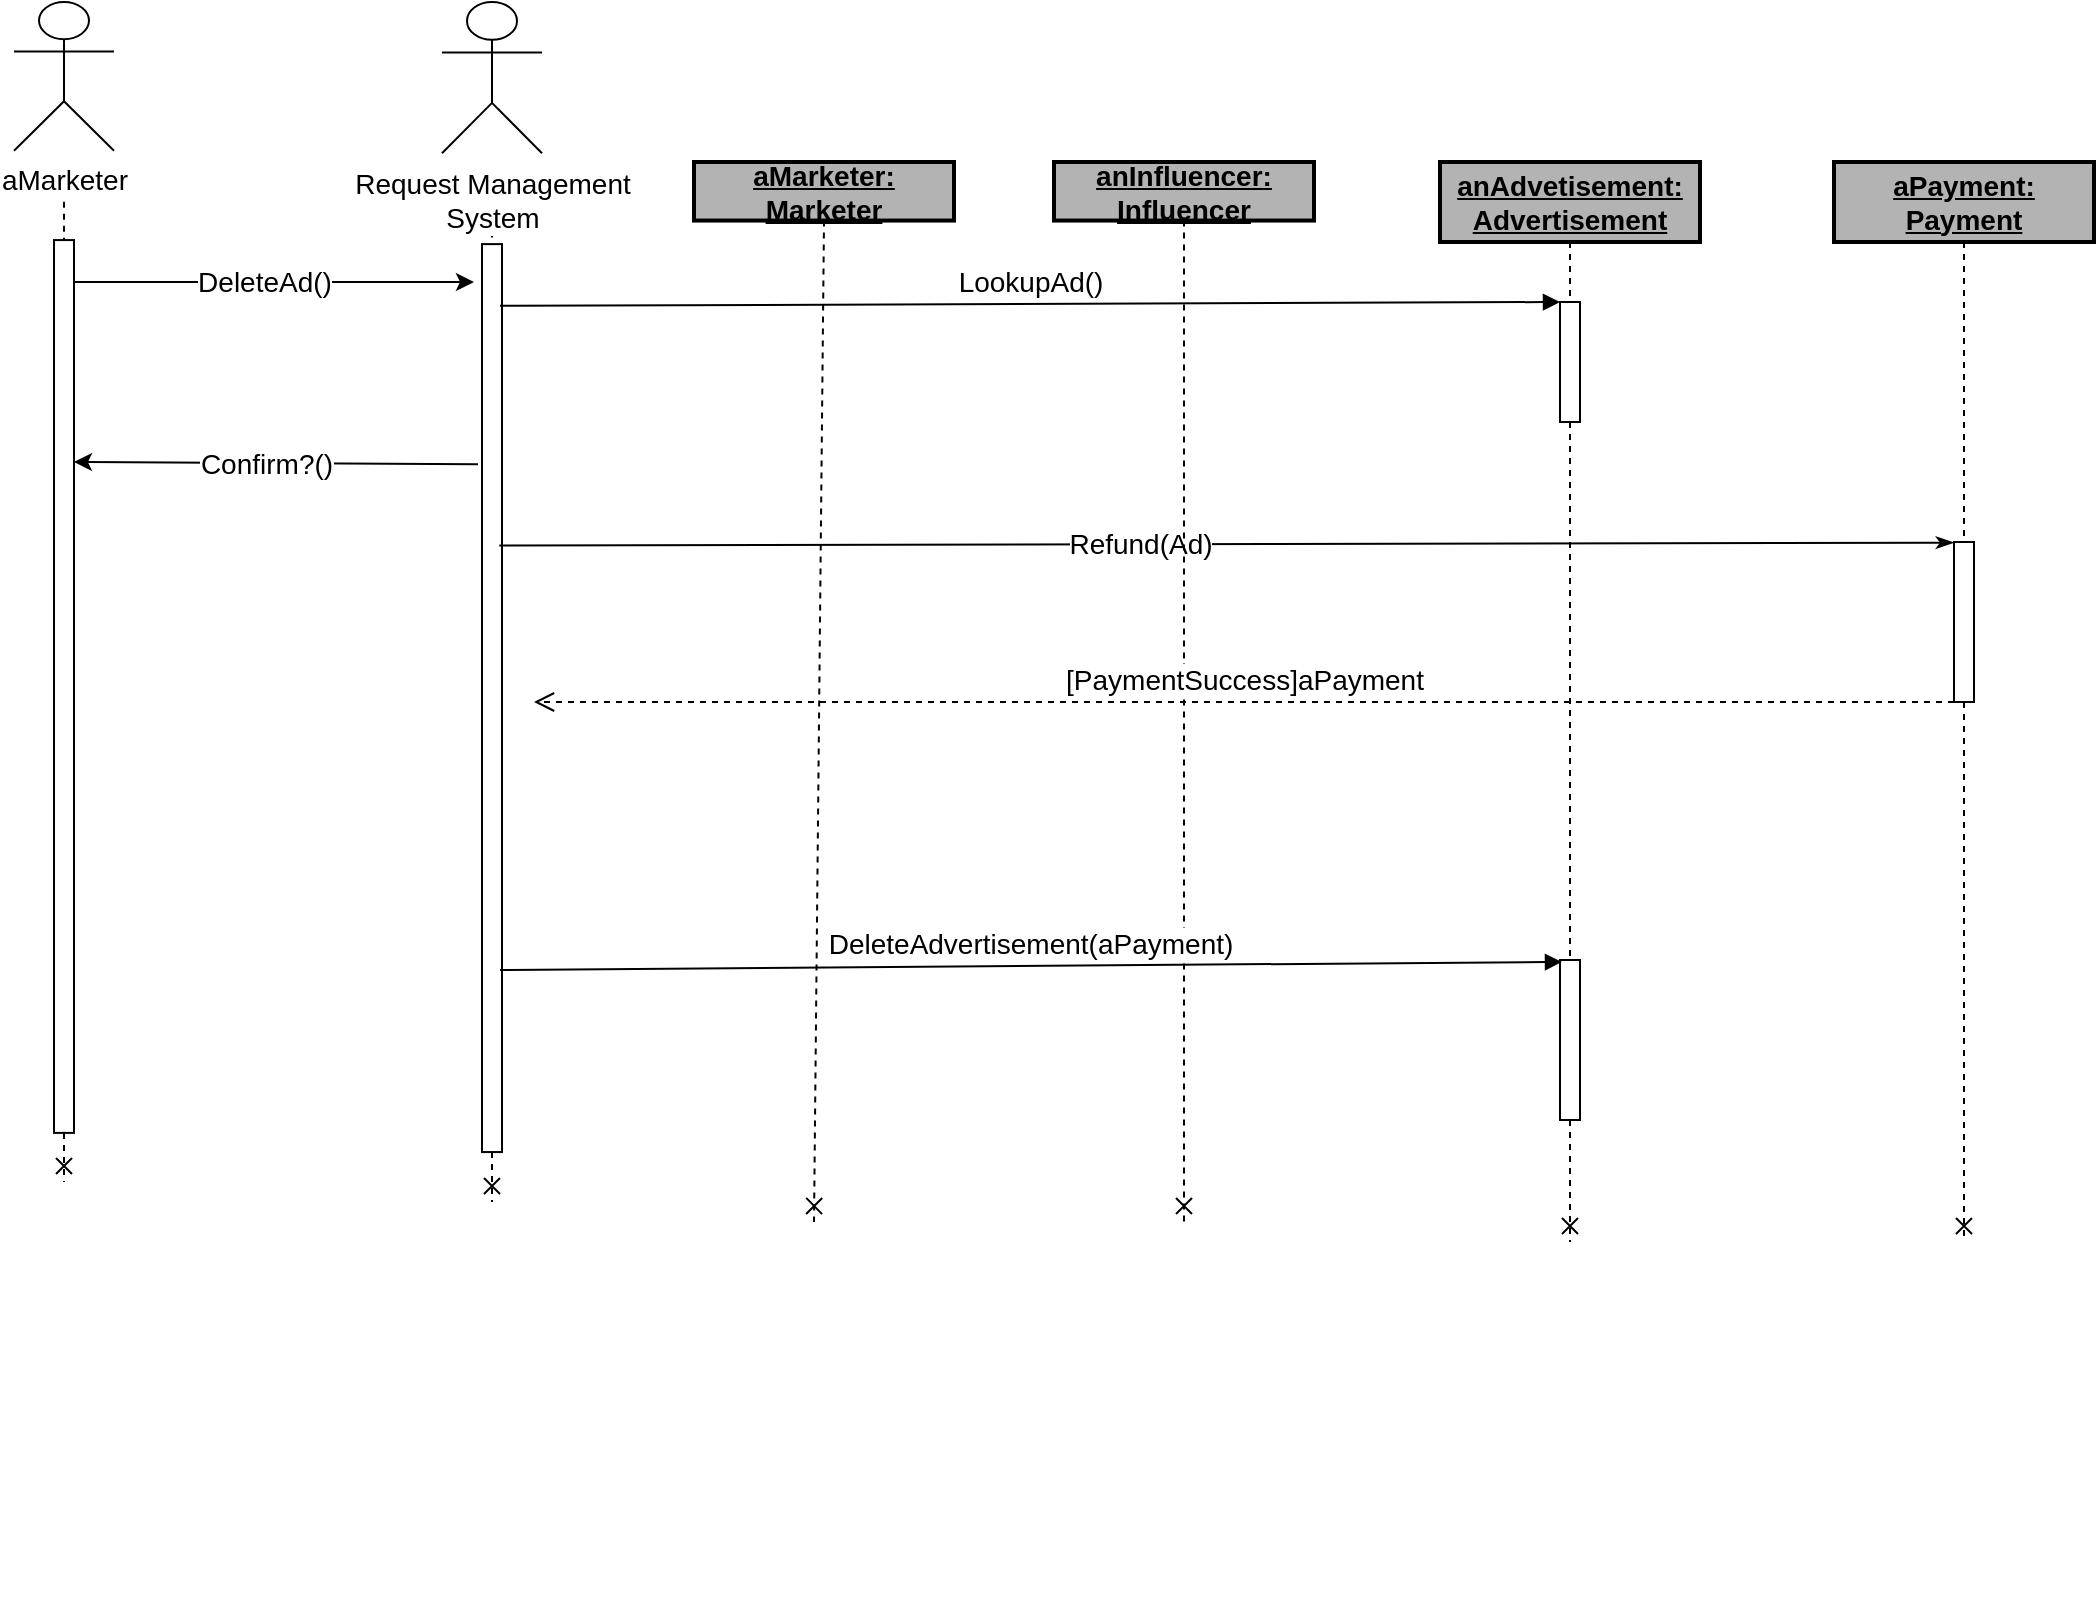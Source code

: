 <mxfile version="12.4.3" type="google" pages="1"><diagram id="Xu7hAwpWHqqz043k15y8" name="Page-1"><mxGraphModel dx="1024" dy="584" grid="1" gridSize="10" guides="1" tooltips="1" connect="1" arrows="1" fold="1" page="1" pageScale="1" pageWidth="850" pageHeight="1100" math="0" shadow="0"><root><mxCell id="0"/><mxCell id="1" parent="0"/><mxCell id="eI447mRiReDyooh-H_tk-5" value="" style="group;fontSize=14;" parent="1" vertex="1" connectable="0"><mxGeometry x="70" y="40" width="50" height="590" as="geometry"/></mxCell><mxCell id="eI447mRiReDyooh-H_tk-10" style="rounded=0;orthogonalLoop=1;jettySize=auto;html=1;dashed=1;endArrow=none;endFill=0;fontSize=14;" parent="eI447mRiReDyooh-H_tk-5" target="eI447mRiReDyooh-H_tk-3" edge="1"><mxGeometry relative="1" as="geometry"><mxPoint x="95" y="619.76" as="targetPoint"/><mxPoint x="25" y="81.841" as="sourcePoint"/></mxGeometry></mxCell><mxCell id="eI447mRiReDyooh-H_tk-2" style="rounded=0;orthogonalLoop=1;jettySize=auto;html=1;dashed=1;endArrow=cross;endFill=0;fontSize=14;" parent="eI447mRiReDyooh-H_tk-5" source="eI447mRiReDyooh-H_tk-3" edge="1"><mxGeometry relative="1" as="geometry"><mxPoint x="25" y="590" as="targetPoint"/><mxPoint x="25" y="84.073" as="sourcePoint"/></mxGeometry></mxCell><mxCell id="4Tu1oQqfwqeqmw-D4zRC-1" value="aMarketer" style="shape=umlActor;verticalLabelPosition=bottom;labelBackgroundColor=#ffffff;verticalAlign=top;html=1;outlineConnect=0;fontSize=14;" parent="eI447mRiReDyooh-H_tk-5" vertex="1"><mxGeometry width="50" height="74.401" as="geometry"/></mxCell><mxCell id="eI447mRiReDyooh-H_tk-3" value="" style="html=1;points=[];perimeter=orthogonalPerimeter;rounded=0;shadow=0;comic=0;labelBackgroundColor=none;strokeWidth=1;fontFamily=Verdana;fontSize=14;align=center;" parent="eI447mRiReDyooh-H_tk-5" vertex="1"><mxGeometry x="20" y="119.042" width="10" height="446.406" as="geometry"/></mxCell><mxCell id="eI447mRiReDyooh-H_tk-6" value="" style="group;fontSize=14;" parent="1" vertex="1" connectable="0"><mxGeometry x="284" y="40" width="50" height="600" as="geometry"/></mxCell><mxCell id="eI447mRiReDyooh-H_tk-16" style="rounded=0;orthogonalLoop=1;jettySize=auto;html=1;dashed=1;endArrow=none;endFill=0;fontSize=14;" parent="eI447mRiReDyooh-H_tk-6" target="eI447mRiReDyooh-H_tk-15" edge="1"><mxGeometry relative="1" as="geometry"><mxPoint x="248" y="630.265" as="targetPoint"/><mxPoint x="25" y="90.794" as="sourcePoint"/></mxGeometry></mxCell><mxCell id="eI447mRiReDyooh-H_tk-7" style="rounded=0;orthogonalLoop=1;jettySize=auto;html=1;dashed=1;endArrow=cross;endFill=0;fontSize=14;" parent="eI447mRiReDyooh-H_tk-6" source="eI447mRiReDyooh-H_tk-15" edge="1"><mxGeometry relative="1" as="geometry"><mxPoint x="25" y="600" as="targetPoint"/><mxPoint x="25" y="85.498" as="sourcePoint"/></mxGeometry></mxCell><mxCell id="eI447mRiReDyooh-H_tk-8" value="&lt;div style=&quot;font-size: 14px;&quot;&gt;Request Management &lt;br style=&quot;font-size: 14px;&quot;&gt;&lt;/div&gt;&lt;div style=&quot;font-size: 14px;&quot;&gt;System&lt;br style=&quot;font-size: 14px;&quot;&gt;&lt;/div&gt;" style="shape=umlActor;verticalLabelPosition=bottom;labelBackgroundColor=#ffffff;verticalAlign=top;html=1;outlineConnect=0;fontSize=14;" parent="eI447mRiReDyooh-H_tk-6" vertex="1"><mxGeometry width="50" height="75.662" as="geometry"/></mxCell><mxCell id="eI447mRiReDyooh-H_tk-15" value="" style="html=1;points=[];perimeter=orthogonalPerimeter;rounded=0;shadow=0;comic=0;labelBackgroundColor=none;strokeWidth=1;fontFamily=Verdana;fontSize=14;align=center;" parent="eI447mRiReDyooh-H_tk-6" vertex="1"><mxGeometry x="20" y="121.059" width="10" height="453.972" as="geometry"/></mxCell><mxCell id="eI447mRiReDyooh-H_tk-14" value="" style="endArrow=classic;html=1;fontSize=14;" parent="1" edge="1"><mxGeometry width="50" height="50" relative="1" as="geometry"><mxPoint x="100" y="180" as="sourcePoint"/><mxPoint x="300" y="180" as="targetPoint"/></mxGeometry></mxCell><mxCell id="eI447mRiReDyooh-H_tk-17" value="DeleteAd()" style="text;html=1;align=center;verticalAlign=middle;resizable=0;points=[];;labelBackgroundColor=#ffffff;fontSize=14;" parent="eI447mRiReDyooh-H_tk-14" vertex="1" connectable="0"><mxGeometry x="-0.143" y="-2" relative="1" as="geometry"><mxPoint x="9" y="-2" as="offset"/></mxGeometry></mxCell><mxCell id="eI447mRiReDyooh-H_tk-28" value="" style="group;fontSize=14;" parent="1" vertex="1" connectable="0"><mxGeometry x="410" y="120" width="130" height="530" as="geometry"/></mxCell><mxCell id="eI447mRiReDyooh-H_tk-27" style="edgeStyle=none;rounded=0;orthogonalLoop=1;jettySize=auto;html=1;exitX=0.5;exitY=1;exitDx=0;exitDy=0;dashed=1;startArrow=none;startFill=0;endArrow=cross;endFill=0;fontSize=14;" parent="eI447mRiReDyooh-H_tk-28" source="eI447mRiReDyooh-H_tk-26" edge="1"><mxGeometry relative="1" as="geometry"><mxPoint x="60" y="530" as="targetPoint"/></mxGeometry></mxCell><mxCell id="eI447mRiReDyooh-H_tk-26" value="&lt;b style=&quot;font-size: 14px;&quot;&gt;&lt;u style=&quot;font-size: 14px;&quot;&gt;aMarketer: Marketer&lt;/u&gt;&lt;/b&gt;" style="rounded=0;whiteSpace=wrap;html=1;fillColor=#B3B3B3;strokeWidth=2;fontSize=14;" parent="eI447mRiReDyooh-H_tk-28" vertex="1"><mxGeometry width="130" height="29.282" as="geometry"/></mxCell><mxCell id="eI447mRiReDyooh-H_tk-59" value="" style="endArrow=classicThin;html=1;endFill=1;startArrow=none;startFill=0;fontSize=14;exitX=0.865;exitY=0.68;exitDx=0;exitDy=0;exitPerimeter=0;" parent="eI447mRiReDyooh-H_tk-28" edge="1"><mxGeometry width="50" height="50" relative="1" as="geometry"><mxPoint x="-97.35" y="191.806" as="sourcePoint"/><mxPoint x="630" y="190.331" as="targetPoint"/></mxGeometry></mxCell><mxCell id="eI447mRiReDyooh-H_tk-60" value="Refund(Ad)" style="text;html=1;align=center;verticalAlign=middle;resizable=0;points=[];;labelBackgroundColor=#ffffff;fontSize=14;" parent="eI447mRiReDyooh-H_tk-59" vertex="1" connectable="0"><mxGeometry x="-0.143" y="-2" relative="1" as="geometry"><mxPoint x="9" y="-2" as="offset"/></mxGeometry></mxCell><mxCell id="eI447mRiReDyooh-H_tk-29" value="" style="group;fontSize=14;" parent="1" vertex="1" connectable="0"><mxGeometry x="770" y="120" width="130" height="724" as="geometry"/></mxCell><mxCell id="eI447mRiReDyooh-H_tk-30" style="edgeStyle=none;rounded=0;orthogonalLoop=1;jettySize=auto;html=1;exitX=0.5;exitY=1;exitDx=0;exitDy=0;dashed=1;startArrow=none;startFill=0;endArrow=cross;endFill=0;fontSize=14;" parent="eI447mRiReDyooh-H_tk-29" source="eI447mRiReDyooh-H_tk-38" edge="1"><mxGeometry relative="1" as="geometry"><mxPoint x="78" y="540" as="targetPoint"/></mxGeometry></mxCell><mxCell id="eI447mRiReDyooh-H_tk-31" value="&lt;b style=&quot;font-size: 14px;&quot;&gt;&lt;u style=&quot;font-size: 14px;&quot;&gt;anAdvetisement: Advertisement&lt;br style=&quot;font-size: 14px;&quot;&gt;&lt;/u&gt;&lt;/b&gt;" style="rounded=0;whiteSpace=wrap;html=1;fillColor=#B3B3B3;strokeWidth=2;fontSize=14;" parent="eI447mRiReDyooh-H_tk-29" vertex="1"><mxGeometry x="13" width="130" height="40" as="geometry"/></mxCell><mxCell id="eI447mRiReDyooh-H_tk-38" value="" style="html=1;points=[];perimeter=orthogonalPerimeter;strokeWidth=1;fillColor=#FFFFFF;fontSize=14;" parent="eI447mRiReDyooh-H_tk-29" vertex="1"><mxGeometry x="73" y="399" width="10" height="80" as="geometry"/></mxCell><mxCell id="eI447mRiReDyooh-H_tk-41" style="edgeStyle=none;rounded=0;orthogonalLoop=1;jettySize=auto;html=1;exitX=0.5;exitY=1;exitDx=0;exitDy=0;dashed=1;startArrow=none;startFill=0;endArrow=none;endFill=0;fontSize=14;" parent="eI447mRiReDyooh-H_tk-29" source="eI447mRiReDyooh-H_tk-35" target="eI447mRiReDyooh-H_tk-38" edge="1"><mxGeometry relative="1" as="geometry"><mxPoint x="848" y="840" as="targetPoint"/><mxPoint x="848" y="160" as="sourcePoint"/></mxGeometry></mxCell><mxCell id="eI447mRiReDyooh-H_tk-35" value="" style="html=1;points=[];perimeter=orthogonalPerimeter;strokeWidth=1;fillColor=#FFFFFF;fontSize=14;" parent="eI447mRiReDyooh-H_tk-29" vertex="1"><mxGeometry x="73" y="70" width="10" height="60" as="geometry"/></mxCell><mxCell id="GpgMGcQjanAQHC9AYJ7_-1" style="edgeStyle=none;rounded=0;orthogonalLoop=1;jettySize=auto;html=1;exitX=0.5;exitY=1;exitDx=0;exitDy=0;dashed=1;startArrow=none;startFill=0;endArrow=none;endFill=0;fontSize=14;" parent="eI447mRiReDyooh-H_tk-29" source="eI447mRiReDyooh-H_tk-31" target="eI447mRiReDyooh-H_tk-35" edge="1"><mxGeometry relative="1" as="geometry"><mxPoint x="848" y="720" as="targetPoint"/><mxPoint x="848" y="160" as="sourcePoint"/></mxGeometry></mxCell><mxCell id="eI447mRiReDyooh-H_tk-32" value="" style="group;fontSize=14;" parent="1" vertex="1" connectable="0"><mxGeometry x="590" y="120" width="130" height="530" as="geometry"/></mxCell><mxCell id="eI447mRiReDyooh-H_tk-33" style="edgeStyle=none;rounded=0;orthogonalLoop=1;jettySize=auto;html=1;exitX=0.5;exitY=1;exitDx=0;exitDy=0;dashed=1;startArrow=none;startFill=0;endArrow=cross;endFill=0;fontSize=14;" parent="eI447mRiReDyooh-H_tk-32" edge="1"><mxGeometry relative="1" as="geometry"><mxPoint x="65" y="530" as="targetPoint"/><mxPoint x="65" y="250.725" as="sourcePoint"/></mxGeometry></mxCell><mxCell id="eI447mRiReDyooh-H_tk-34" value="&lt;b style=&quot;font-size: 14px;&quot;&gt;&lt;u style=&quot;font-size: 14px;&quot;&gt;anInfluencer: Influencer&lt;br style=&quot;font-size: 14px;&quot;&gt;&lt;/u&gt;&lt;/b&gt;" style="rounded=0;whiteSpace=wrap;html=1;fillColor=#B3B3B3;strokeWidth=2;fontSize=14;" parent="eI447mRiReDyooh-H_tk-32" vertex="1"><mxGeometry width="130" height="29.282" as="geometry"/></mxCell><mxCell id="eI447mRiReDyooh-H_tk-54" style="edgeStyle=none;rounded=0;orthogonalLoop=1;jettySize=auto;html=1;exitX=0.5;exitY=1;exitDx=0;exitDy=0;dashed=1;startArrow=none;startFill=0;endArrow=none;endFill=0;fontSize=14;" parent="eI447mRiReDyooh-H_tk-32" source="eI447mRiReDyooh-H_tk-34" edge="1"><mxGeometry relative="1" as="geometry"><mxPoint x="65" y="248.895" as="targetPoint"/><mxPoint x="655" y="117.127" as="sourcePoint"/></mxGeometry></mxCell><mxCell id="eI447mRiReDyooh-H_tk-36" value="LookupAd()" style="html=1;verticalAlign=bottom;endArrow=block;entryX=0;entryY=0;strokeWidth=1;exitX=0.9;exitY=0.068;exitDx=0;exitDy=0;exitPerimeter=0;fontSize=14;" parent="1" source="eI447mRiReDyooh-H_tk-15" target="eI447mRiReDyooh-H_tk-35" edge="1"><mxGeometry relative="1" as="geometry"><mxPoint x="380" y="240" as="sourcePoint"/></mxGeometry></mxCell><mxCell id="eI447mRiReDyooh-H_tk-39" value="DeleteAdvertisement(aPayment)" style="html=1;verticalAlign=bottom;endArrow=block;entryX=0;entryY=0;strokeWidth=1;exitX=0.9;exitY=0.865;exitDx=0;exitDy=0;exitPerimeter=0;fontSize=14;" parent="1" edge="1"><mxGeometry relative="1" as="geometry"><mxPoint x="313" y="523.994" as="sourcePoint"/><mxPoint x="844" y="519.96" as="targetPoint"/></mxGeometry></mxCell><mxCell id="eI447mRiReDyooh-H_tk-49" style="edgeStyle=none;rounded=0;orthogonalLoop=1;jettySize=auto;html=1;startArrow=none;startFill=0;endArrow=cross;endFill=0;strokeWidth=1;fontSize=14;dashed=1;" parent="1" source="eI447mRiReDyooh-H_tk-61" edge="1"><mxGeometry relative="1" as="geometry"><mxPoint x="1045" y="660" as="targetPoint"/></mxGeometry></mxCell><mxCell id="eI447mRiReDyooh-H_tk-48" value="&lt;u&gt;&lt;b&gt;aPayment: Payment&lt;/b&gt;&lt;/u&gt;" style="rounded=0;whiteSpace=wrap;html=1;fillColor=#B3B3B3;strokeWidth=2;fontSize=14;" parent="1" vertex="1"><mxGeometry x="980" y="120" width="130" height="40" as="geometry"/></mxCell><mxCell id="eI447mRiReDyooh-H_tk-50" value="" style="endArrow=none;html=1;endFill=0;startArrow=classic;startFill=1;exitX=1.1;exitY=0.135;exitDx=0;exitDy=0;exitPerimeter=0;fontSize=14;" parent="1" edge="1"><mxGeometry width="50" height="50" relative="1" as="geometry"><mxPoint x="100" y="270" as="sourcePoint"/><mxPoint x="302" y="271.119" as="targetPoint"/></mxGeometry></mxCell><mxCell id="eI447mRiReDyooh-H_tk-51" value="Confirm?()" style="text;html=1;align=center;verticalAlign=middle;resizable=0;points=[];;labelBackgroundColor=#ffffff;fontSize=14;" parent="eI447mRiReDyooh-H_tk-50" vertex="1" connectable="0"><mxGeometry x="-0.143" y="-2" relative="1" as="geometry"><mxPoint x="9" y="-2" as="offset"/></mxGeometry></mxCell><mxCell id="eI447mRiReDyooh-H_tk-61" value="" style="html=1;points=[];perimeter=orthogonalPerimeter;strokeWidth=1;fillColor=#FFFFFF;fontSize=14;" parent="1" vertex="1"><mxGeometry x="1040" y="310" width="10" height="80" as="geometry"/></mxCell><mxCell id="eI447mRiReDyooh-H_tk-62" style="edgeStyle=none;rounded=0;orthogonalLoop=1;jettySize=auto;html=1;startArrow=none;startFill=0;endArrow=none;endFill=0;strokeWidth=1;fontSize=14;dashed=1;" parent="1" source="eI447mRiReDyooh-H_tk-48" target="eI447mRiReDyooh-H_tk-61" edge="1"><mxGeometry relative="1" as="geometry"><mxPoint x="1045" y="850" as="targetPoint"/><mxPoint x="1045" y="160.0" as="sourcePoint"/></mxGeometry></mxCell><mxCell id="eI447mRiReDyooh-H_tk-63" value="[PaymentSuccess]aPayment" style="html=1;verticalAlign=bottom;endArrow=open;dashed=1;endSize=8;strokeWidth=1;fontSize=14;exitX=0;exitY=1;exitDx=0;exitDy=0;exitPerimeter=0;" parent="1" source="eI447mRiReDyooh-H_tk-61" edge="1"><mxGeometry relative="1" as="geometry"><mxPoint x="1030" y="690" as="sourcePoint"/><mxPoint x="330" y="390" as="targetPoint"/></mxGeometry></mxCell></root></mxGraphModel></diagram></mxfile>